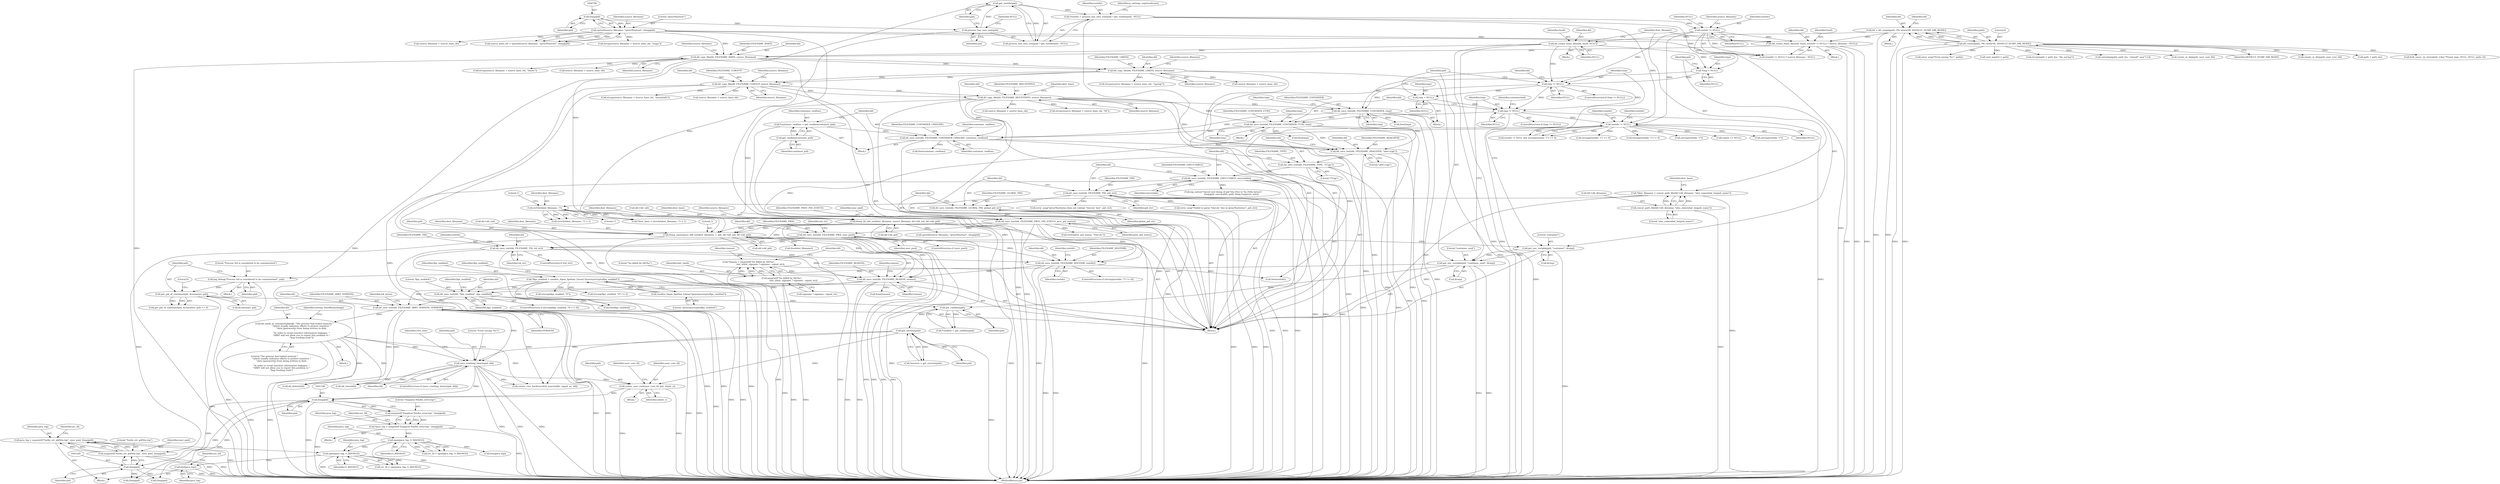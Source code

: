 digraph "0_abrt_3c1b60cfa62d39e5fff5a53a5bc53dae189e740e@API" {
"1001227" [label="(Call,free(java_log))"];
"1001224" [label="(Call,open(java_log, O_RDONLY))"];
"1001214" [label="(Call,java_log = xasprintf(\"%s/hs_err_pid%lu.log\", user_pwd, (long)pid))"];
"1001216" [label="(Call,xasprintf(\"%s/hs_err_pid%lu.log\", user_pwd, (long)pid))"];
"1001010" [label="(Call,dd_save_text(dd, FILENAME_PWD, user_pwd))"];
"1001004" [label="(Call,dd_save_text(dd, FILENAME_PROC_PID_STATUS, proc_pid_status))"];
"1001000" [label="(Call,dd_save_text(dd, FILENAME_GLOBAL_PID, global_pid_str))"];
"1000996" [label="(Call,dd_save_text(dd, FILENAME_PID, pid_str))"];
"1000992" [label="(Call,dd_save_text(dd, FILENAME_EXECUTABLE, executable))"];
"1000988" [label="(Call,dd_save_text(dd, FILENAME_TYPE, \"CCpp\"))"];
"1000984" [label="(Call,dd_save_text(dd, FILENAME_ANALYZER, \"abrt-ccpp\"))"];
"1000871" [label="(Call,dd_copy_file(dd, FILENAME_MOUNTINFO, source_filename))"];
"1000862" [label="(Call,dd_copy_file(dd, FILENAME_CGROUP, source_filename))"];
"1000853" [label="(Call,dd_copy_file(dd, FILENAME_LIMITS, source_filename))"];
"1000844" [label="(Call,dd_copy_file(dd, FILENAME_MAPS, source_filename))"];
"1000819" [label="(Call,dd_create_basic_files(dd, fsuid, NULL))"];
"1000773" [label="(Call,dd = dd_create(path, /*fs owner*/0, DEFAULT_DUMP_DIR_MODE))"];
"1000775" [label="(Call,dd_create(path, /*fs owner*/0, DEFAULT_DUMP_DIR_MODE))"];
"1000808" [label="(Call,dd_create_basic_files(dd, fsuid, (rootdir != NULL) ? source_filename : NULL))"];
"1000786" [label="(Call,sprintf(source_filename, \"/proc/%lu/root\", (long)pid))"];
"1000789" [label="(Call,(long)pid)"];
"1000812" [label="(Call,rootdir != NULL)"];
"1000797" [label="(Call,*rootdir = process_has_own_root(pid) ? get_rootdir(pid) : NULL)"];
"1000802" [label="(Call,get_rootdir(pid))"];
"1000800" [label="(Call,process_has_own_root(pid))"];
"1000978" [label="(Call,dd_save_text(dd, FILENAME_CONTAINER_CMDLINE, container_cmdline))"];
"1000940" [label="(Call,dd_save_text(dd, FILENAME_CONTAINER_UUID, tmp))"];
"1000921" [label="(Call,dd_save_text(dd, FILENAME_CONTAINER, tmp))"];
"1000917" [label="(Call,tmp != NULL)"];
"1000908" [label="(Call,*tmp = NULL)"];
"1000936" [label="(Call,tmp != NULL)"];
"1000927" [label="(Call,tmp = NULL)"];
"1000974" [label="(Call,*container_cmdline = get_cmdline(container_pid))"];
"1000976" [label="(Call,get_cmdline(container_pid))"];
"1001219" [label="(Call,(long)pid)"];
"1001198" [label="(Call,(long)pid)"];
"1001061" [label="(Call,get_environ(pid))"];
"1001054" [label="(Call,get_cmdline(pid))"];
"1000967" [label="(Call,get_pid_of_container(pid, &container_pid))"];
"1000961" [label="(Call,log_debug(\"Process %d is considered to be containerized\", pid))"];
"1000930" [label="(Call,get_env_variable(pid, \"container_uuid\", &tmp))"];
"1000911" [label="(Call,get_env_variable(pid, \"container\", &tmp))"];
"1000895" [label="(Call,dump_namespace_diff_ext(dest_filename, 1, pid, dd->dd_uid, dd->dd_gid))"];
"1000883" [label="(Call,dump_fd_info_ext(dest_filename, source_filename, dd->dd_uid, dd->dd_gid))"];
"1000835" [label="(Call,strrchr(dest_filename, '/'))"];
"1000824" [label="(Call,*dest_filename = concat_path_file(dd->dd_dirname, \"also_somewhat_longish_name\"))"];
"1000826" [label="(Call,concat_path_file(dd->dd_dirname, \"also_somewhat_longish_name\"))"];
"1001184" [label="(Call,create_user_core(user_core_fd, pid, ulimit_c))"];
"1001130" [label="(Call,save_crashing_binary(pid, dd))"];
"1001123" [label="(Call,dd_mark_as_notreportable(dd, \"The process had locked memory \"\n                    \"which usually indicates efforts to protect sensitive \"\n                    \"data (passwords) from being written to disk.\n\"\n                    \"In order to avoid sensitive information leakages, \"\n                    \"ABRT will not allow you to report this problem to \"\n                    \"bug tracking tools\"))"];
"1001085" [label="(Call,dd_save_text(dd, FILENAME_ABRT_VERSION, VERSION))"];
"1001079" [label="(Call,dd_save_text(dd, \"fips_enabled\", fips_enabled))"];
"1001045" [label="(Call,dd_save_text(dd, FILENAME_REASON, reason))"];
"1001029" [label="(Call,dd_save_text(dd, FILENAME_ROOTDIR, rootdir))"];
"1001016" [label="(Call,dd_save_text(dd, FILENAME_TID, tid_str))"];
"1000950" [label="(Call,rootdir != NULL)"];
"1001036" [label="(Call,*reason = xasprintf(\"%s killed by SIG%s\",\n                                 last_slash, signame ? signame : signal_str))"];
"1001038" [label="(Call,xasprintf(\"%s killed by SIG%s\",\n                                 last_slash, signame ? signame : signal_str))"];
"1001066" [label="(Call,*fips_enabled = xmalloc_fopen_fgetline_fclose(\"/proc/sys/crypto/fips_enabled\"))"];
"1001068" [label="(Call,xmalloc_fopen_fgetline_fclose(\"/proc/sys/crypto/fips_enabled\"))"];
"1001204" [label="(Call,open(java_log, O_RDONLY))"];
"1001194" [label="(Call,*java_log = xasprintf(\"/tmp/jvm-%lu/hs_error.log\", (long)pid))"];
"1001196" [label="(Call,xasprintf(\"/tmp/jvm-%lu/hs_error.log\", (long)pid))"];
"1000830" [label="(Literal,\"also_somewhat_longish_name\")"];
"1000923" [label="(Identifier,FILENAME_CONTAINER)"];
"1000773" [label="(Call,dd = dd_create(path, /*fs owner*/0, DEFAULT_DUMP_DIR_MODE))"];
"1000799" [label="(Call,process_has_own_root(pid) ? get_rootdir(pid) : NULL)"];
"1000913" [label="(Literal,\"container\")"];
"1000858" [label="(Call,source_filename + source_base_ofs)"];
"1000941" [label="(Identifier,dd)"];
"1001033" [label="(Call,free(rootdir))"];
"1000856" [label="(Identifier,source_filename)"];
"1001067" [label="(Identifier,fips_enabled)"];
"1001036" [label="(Call,*reason = xasprintf(\"%s killed by SIG%s\",\n                                 last_slash, signame ? signame : signal_str))"];
"1001197" [label="(Literal,\"/tmp/jvm-%lu/hs_error.log\")"];
"1000897" [label="(Literal,1)"];
"1001088" [label="(Identifier,VERSION)"];
"1001204" [label="(Call,open(java_log, O_RDONLY))"];
"1000976" [label="(Call,get_cmdline(container_pid))"];
"1001085" [label="(Call,dd_save_text(dd, FILENAME_ABRT_VERSION, VERSION))"];
"1001017" [label="(Identifier,dd)"];
"1000943" [label="(Identifier,tmp)"];
"1000837" [label="(Literal,'/')"];
"1000939" [label="(Block,)"];
"1000836" [label="(Identifier,dest_filename)"];
"1001123" [label="(Call,dd_mark_as_notreportable(dd, \"The process had locked memory \"\n                    \"which usually indicates efforts to protect sensitive \"\n                    \"data (passwords) from being written to disk.\n\"\n                    \"In order to avoid sensitive information leakages, \"\n                    \"ABRT will not allow you to report this problem to \"\n                    \"bug tracking tools\"))"];
"1000987" [label="(Literal,\"abrt-ccpp\")"];
"1000972" [label="(Block,)"];
"1001203" [label="(Identifier,src_fd)"];
"1001226" [label="(Identifier,O_RDONLY)"];
"1000984" [label="(Call,dd_save_text(dd, FILENAME_ANALYZER, \"abrt-ccpp\"))"];
"1000895" [label="(Call,dump_namespace_diff_ext(dest_filename, 1, pid, dd->dd_uid, dd->dd_gid))"];
"1000975" [label="(Identifier,container_cmdline)"];
"1000911" [label="(Call,get_env_variable(pid, \"container\", &tmp))"];
"1000999" [label="(Identifier,pid_str)"];
"1000986" [label="(Identifier,FILENAME_ANALYZER)"];
"1000979" [label="(Identifier,dd)"];
"1000889" [label="(Call,dd->dd_gid)"];
"1000873" [label="(Identifier,FILENAME_MOUNTINFO)"];
"1001083" [label="(Call,free(fips_enabled))"];
"1001231" [label="(Identifier,src_fd)"];
"1000814" [label="(Identifier,NULL)"];
"1001075" [label="(Call,strcmp(fips_enabled, \"0\"))"];
"1001192" [label="(Block,)"];
"1000916" [label="(ControlStructure,if (tmp != NULL))"];
"1000797" [label="(Call,*rootdir = process_has_own_root(pid) ? get_rootdir(pid) : NULL)"];
"1001223" [label="(Identifier,src_fd)"];
"1001011" [label="(Identifier,dd)"];
"1000992" [label="(Call,dd_save_text(dd, FILENAME_EXECUTABLE, executable))"];
"1000786" [label="(Call,sprintf(source_filename, \"/proc/%lu/root\", (long)pid))"];
"1000776" [label="(Identifier,path)"];
"1000898" [label="(Identifier,pid)"];
"1000931" [label="(Identifier,pid)"];
"1001129" [label="(ControlStructure,if (save_crashing_binary(pid, dd)))"];
"1001068" [label="(Call,xmalloc_fopen_fgetline_fclose(\"/proc/sys/crypto/fips_enabled\"))"];
"1000777" [label="(Literal,0)"];
"1000906" [label="(Identifier,dest_filename)"];
"1001426" [label="(Call,dd_delete(dd))"];
"1001049" [label="(Call,free(reason))"];
"1000820" [label="(Identifier,dd)"];
"1000840" [label="(Call,source_filename + source_base_ofs)"];
"1001187" [label="(Identifier,ulimit_c)"];
"1001117" [label="(Call,error_msg(\"Failed to parse 'VmLck:' line in /proc/%s/status\", pid_str))"];
"1000787" [label="(Identifier,source_filename)"];
"1000936" [label="(Call,tmp != NULL)"];
"1001045" [label="(Call,dd_save_text(dd, FILENAME_REASON, reason))"];
"1001350" [label="(Call,xstrndup(path, path_len - (sizeof(\".new\")-1)))"];
"1000948" [label="(Identifier,containerized)"];
"1001189" [label="(Identifier,user_core_fd)"];
"1000893" [label="(Identifier,dest_base)"];
"1001087" [label="(Identifier,FILENAME_ABRT_VERSION)"];
"1000955" [label="(Identifier,rootdir)"];
"1000966" [label="(Call,get_pid_of_container(pid, &container_pid) == 0)"];
"1001012" [label="(Identifier,FILENAME_PWD)"];
"1000855" [label="(Identifier,FILENAME_LIMITS)"];
"1000791" [label="(Identifier,pid)"];
"1000883" [label="(Call,dump_fd_info_ext(dest_filename, source_filename, dd->dd_uid, dd->dd_gid))"];
"1000912" [label="(Identifier,pid)"];
"1000982" [label="(Call,free(container_cmdline))"];
"1001125" [label="(Literal,\"The process had locked memory \"\n                    \"which usually indicates efforts to protect sensitive \"\n                    \"data (passwords) from being written to disk.\n\"\n                    \"In order to avoid sensitive information leakages, \"\n                    \"ABRT will not allow you to report this problem to \"\n                    \"bug tracking tools\")"];
"1001445" [label="(MethodReturn,int)"];
"1000788" [label="(Literal,\"/proc/%lu/root\")"];
"1001010" [label="(Call,dd_save_text(dd, FILENAME_PWD, user_pwd))"];
"1001037" [label="(Identifier,reason)"];
"1001079" [label="(Call,dd_save_text(dd, \"fips_enabled\", fips_enabled))"];
"1001195" [label="(Identifier,java_log)"];
"1001006" [label="(Identifier,FILENAME_PROC_PID_STATUS)"];
"1000803" [label="(Identifier,pid)"];
"1001081" [label="(Literal,\"fips_enabled\")"];
"1000902" [label="(Call,dd->dd_gid)"];
"1000925" [label="(Call,free(tmp))"];
"1000781" [label="(Block,)"];
"1000801" [label="(Identifier,pid)"];
"1001019" [label="(Identifier,tid_str)"];
"1000784" [label="(Call,source_base_ofs = sprintf(source_filename, \"/proc/%lu/root\", (long)pid))"];
"1001299" [label="(Call,(long)pid)"];
"1001066" [label="(Call,*fips_enabled = xmalloc_fopen_fgetline_fclose(\"/proc/sys/crypto/fips_enabled\"))"];
"1000983" [label="(Identifier,container_cmdline)"];
"1000864" [label="(Identifier,FILENAME_CGROUP)"];
"1001200" [label="(Identifier,pid)"];
"1000813" [label="(Identifier,rootdir)"];
"1001225" [label="(Identifier,java_log)"];
"1001216" [label="(Call,xasprintf(\"%s/hs_err_pid%lu.log\", user_pwd, (long)pid))"];
"1001004" [label="(Call,dd_save_text(dd, FILENAME_PROC_PID_STATUS, proc_pid_status))"];
"1001015" [label="(Identifier,tid_str)"];
"1000879" [label="(Call,source_filename + source_base_ofs)"];
"1001032" [label="(Identifier,rootdir)"];
"1000960" [label="(Block,)"];
"1000981" [label="(Identifier,container_cmdline)"];
"1001215" [label="(Identifier,java_log)"];
"1000847" [label="(Identifier,source_filename)"];
"1000928" [label="(Identifier,tmp)"];
"1001018" [label="(Identifier,FILENAME_TID)"];
"1000952" [label="(Identifier,NULL)"];
"1000949" [label="(Call,rootdir != NULL && strcmp(rootdir, \"/\") == 0)"];
"1001055" [label="(Identifier,pid)"];
"1001016" [label="(Call,dd_save_text(dd, FILENAME_TID, tid_str))"];
"1000867" [label="(Call,source_filename + source_base_ofs)"];
"1000969" [label="(Call,&container_pid)"];
"1000827" [label="(Call,dd->dd_dirname)"];
"1001031" [label="(Identifier,FILENAME_ROOTDIR)"];
"1000989" [label="(Identifier,dd)"];
"1001148" [label="(Call,create_or_die(path, user_core_fd))"];
"1001207" [label="(Call,free(java_log))"];
"1000818" [label="(Block,)"];
"1001030" [label="(Identifier,dd)"];
"1000807" [label="(Block,)"];
"1001040" [label="(Identifier,last_slash)"];
"1001131" [label="(Identifier,pid)"];
"1000778" [label="(Identifier,DEFAULT_DUMP_DIR_MODE)"];
"1000961" [label="(Call,log_debug(\"Process %d is considered to be containerized\", pid))"];
"1001008" [label="(ControlStructure,if (user_pwd))"];
"1000808" [label="(Call,dd_create_basic_files(dd, fsuid, (rootdir != NULL) ? source_filename : NULL))"];
"1001071" [label="(Identifier,fips_enabled)"];
"1000995" [label="(Identifier,executable)"];
"1001274" [label="(Call,create_core_backtrace(tid, executable, signal_no, dd))"];
"1000839" [label="(Call,strcpy(source_filename + source_base_ofs, \"maps\"))"];
"1001221" [label="(Identifier,pid)"];
"1001296" [label="(Call,sprintf(source_filename, \"/proc/%lu/root\", (long)pid))"];
"1001050" [label="(Identifier,reason)"];
"1000963" [label="(Identifier,pid)"];
"1001034" [label="(Identifier,rootdir)"];
"1000868" [label="(Identifier,source_filename)"];
"1000812" [label="(Call,rootdir != NULL)"];
"1000991" [label="(Literal,\"CCpp\")"];
"1000942" [label="(Identifier,FILENAME_CONTAINER_UUID)"];
"1000850" [label="(Identifier,source_filename)"];
"1001038" [label="(Call,xasprintf(\"%s killed by SIG%s\",\n                                 last_slash, signame ? signame : signal_str))"];
"1001130" [label="(Call,save_crashing_binary(pid, dd))"];
"1001135" [label="(Literal,\"Error saving '%s'\")"];
"1000899" [label="(Call,dd->dd_uid)"];
"1001091" [label="(Identifier,lck_bytes)"];
"1000774" [label="(Identifier,dd)"];
"1001214" [label="(Call,java_log = xasprintf(\"%s/hs_err_pid%lu.log\", user_pwd, (long)pid))"];
"1001218" [label="(Identifier,user_pwd)"];
"1001041" [label="(Call,signame ? signame : signal_str)"];
"1000834" [label="(Call,strrchr(dest_filename, '/') + 1)"];
"1000826" [label="(Call,concat_path_file(dd->dd_dirname, \"also_somewhat_longish_name\"))"];
"1000865" [label="(Identifier,source_filename)"];
"1000962" [label="(Literal,\"Process %d is considered to be containerized\")"];
"1001082" [label="(Identifier,fips_enabled)"];
"1001224" [label="(Call,open(java_log, O_RDONLY))"];
"1000978" [label="(Call,dd_save_text(dd, FILENAME_CONTAINER_CMDLINE, container_cmdline))"];
"1001039" [label="(Literal,\"%s killed by SIG%s\")"];
"1000918" [label="(Identifier,tmp)"];
"1001003" [label="(Identifier,global_pid_str)"];
"1001196" [label="(Call,xasprintf(\"/tmp/jvm-%lu/hs_error.log\", (long)pid))"];
"1000953" [label="(Call,strcmp(rootdir, \"/\") == 0)"];
"1000985" [label="(Identifier,dd)"];
"1000885" [label="(Identifier,source_filename)"];
"1001052" [label="(Call,*cmdline = get_cmdline(pid))"];
"1000816" [label="(Identifier,NULL)"];
"1000905" [label="(Call,free(dest_filename))"];
"1000968" [label="(Identifier,pid)"];
"1000835" [label="(Call,strrchr(dest_filename, '/'))"];
"1000944" [label="(Call,free(tmp))"];
"1001084" [label="(Identifier,fips_enabled)"];
"1000876" [label="(Identifier,dest_base)"];
"1000815" [label="(Identifier,source_filename)"];
"1000967" [label="(Call,get_pid_of_container(pid, &container_pid))"];
"1001242" [label="(Call,create_or_die(path, user_core_fd))"];
"1000974" [label="(Call,*container_cmdline = get_cmdline(container_pid))"];
"1001184" [label="(Call,create_user_core(user_core_fd, pid, ulimit_c))"];
"1000935" [label="(ControlStructure,if (tmp != NULL))"];
"1001061" [label="(Call,get_environ(pid))"];
"1000988" [label="(Call,dd_save_text(dd, FILENAME_TYPE, \"CCpp\"))"];
"1000824" [label="(Call,*dest_filename = concat_path_file(dd->dd_dirname, \"also_somewhat_longish_name\"))"];
"1000951" [label="(Identifier,rootdir)"];
"1001127" [label="(Identifier,setting_SaveBinaryImage)"];
"1000938" [label="(Identifier,NULL)"];
"1001009" [label="(Identifier,user_pwd)"];
"1001059" [label="(Call,*environ = get_environ(pid))"];
"1001048" [label="(Identifier,reason)"];
"1001194" [label="(Call,*java_log = xasprintf(\"/tmp/jvm-%lu/hs_error.log\", (long)pid))"];
"1000809" [label="(Identifier,dd)"];
"1000804" [label="(Identifier,NULL)"];
"1000802" [label="(Call,get_rootdir(pid))"];
"1001096" [label="(Call,strstr(proc_pid_status, \"VmLck:\"))"];
"1000930" [label="(Call,get_env_variable(pid, \"container_uuid\", &tmp))"];
"1000150" [label="(Block,)"];
"1001213" [label="(Block,)"];
"1001000" [label="(Call,dd_save_text(dd, FILENAME_GLOBAL_PID, global_pid_str))"];
"1000832" [label="(Call,*dest_base = strrchr(dest_filename, '/') + 1)"];
"1001014" [label="(ControlStructure,if (tid_str))"];
"1000937" [label="(Identifier,tmp)"];
"1001222" [label="(Call,src_fd = open(java_log, O_RDONLY))"];
"1000853" [label="(Call,dd_copy_file(dd, FILENAME_LIMITS, source_filename))"];
"1000854" [label="(Identifier,dd)"];
"1001183" [label="(Block,)"];
"1001185" [label="(Identifier,user_core_fd)"];
"1001279" [label="(Call,dd_close(dd))"];
"1000929" [label="(Identifier,NULL)"];
"1001001" [label="(Identifier,dd)"];
"1000822" [label="(Identifier,NULL)"];
"1000848" [label="(Call,strcpy(source_filename + source_base_ofs, \"limits\"))"];
"1000977" [label="(Identifier,container_pid)"];
"1001235" [label="(Call,path + path_len)"];
"1000833" [label="(Identifier,dest_base)"];
"1001024" [label="(Call,strcmp(rootdir, \"/\") != 0)"];
"1001023" [label="(ControlStructure,if (strcmp(rootdir, \"/\") != 0))"];
"1001332" [label="(Call,fork_execv_on_steroids(0, (char **)cmd_args, NULL, NULL, path, 0))"];
"1001134" [label="(Call,error_msg(\"Error saving '%s'\", path))"];
"1001046" [label="(Identifier,dd)"];
"1000846" [label="(Identifier,FILENAME_MAPS)"];
"1001047" [label="(Identifier,FILENAME_REASON)"];
"1000914" [label="(Call,&tmp)"];
"1000884" [label="(Identifier,dest_filename)"];
"1000862" [label="(Call,dd_copy_file(dd, FILENAME_CGROUP, source_filename))"];
"1001021" [label="(Identifier,rootdir)"];
"1001074" [label="(Call,strcmp(fips_enabled, \"0\") != 0)"];
"1000994" [label="(Identifier,FILENAME_EXECUTABLE)"];
"1000821" [label="(Identifier,fsuid)"];
"1001228" [label="(Identifier,java_log)"];
"1000859" [label="(Identifier,source_filename)"];
"1001140" [label="(Identifier,core_size)"];
"1000886" [label="(Call,dd->dd_uid)"];
"1000866" [label="(Call,strcpy(source_filename + source_base_ofs, \"mountinfo\"))"];
"1001227" [label="(Call,free(java_log))"];
"1000872" [label="(Identifier,dd)"];
"1001375" [label="(Call,(long)pid)"];
"1001073" [label="(ControlStructure,if (strcmp(fips_enabled, \"0\") != 0))"];
"1000924" [label="(Identifier,tmp)"];
"1000926" [label="(Identifier,tmp)"];
"1000933" [label="(Call,&tmp)"];
"1000849" [label="(Call,source_filename + source_base_ofs)"];
"1001219" [label="(Call,(long)pid)"];
"1001217" [label="(Literal,\"%s/hs_err_pid%lu.log\")"];
"1000871" [label="(Call,dd_copy_file(dd, FILENAME_MOUNTINFO, source_filename))"];
"1000878" [label="(Call,strcpy(source_filename + source_base_ofs, \"fd\"))"];
"1000945" [label="(Identifier,tmp)"];
"1001013" [label="(Identifier,user_pwd)"];
"1000789" [label="(Call,(long)pid)"];
"1000863" [label="(Identifier,dd)"];
"1001206" [label="(Identifier,O_RDONLY)"];
"1001007" [label="(Identifier,proc_pid_status)"];
"1001025" [label="(Call,strcmp(rootdir, \"/\"))"];
"1001132" [label="(Identifier,dd)"];
"1000874" [label="(Identifier,source_filename)"];
"1000919" [label="(Identifier,NULL)"];
"1000921" [label="(Call,dd_save_text(dd, FILENAME_CONTAINER, tmp))"];
"1000811" [label="(Call,(rootdir != NULL) ? source_filename : NULL)"];
"1000845" [label="(Identifier,dd)"];
"1000910" [label="(Identifier,NULL)"];
"1000800" [label="(Call,process_has_own_root(pid))"];
"1001186" [label="(Identifier,pid)"];
"1001080" [label="(Identifier,dd)"];
"1000838" [label="(Literal,1)"];
"1001005" [label="(Identifier,dd)"];
"1001100" [label="(Call,vmlck == NULL)"];
"1001122" [label="(Block,)"];
"1001202" [label="(Call,src_fd = open(java_log, O_RDONLY))"];
"1001198" [label="(Call,(long)pid)"];
"1000940" [label="(Call,dd_save_text(dd, FILENAME_CONTAINER_UUID, tmp))"];
"1000780" [label="(Identifier,dd)"];
"1000810" [label="(Identifier,fsuid)"];
"1000798" [label="(Identifier,rootdir)"];
"1000980" [label="(Identifier,FILENAME_CONTAINER_CMDLINE)"];
"1000917" [label="(Call,tmp != NULL)"];
"1000998" [label="(Identifier,FILENAME_PID)"];
"1000806" [label="(Identifier,g_settings_explorechroots)"];
"1000819" [label="(Call,dd_create_basic_files(dd, fsuid, NULL))"];
"1000971" [label="(Literal,0)"];
"1000996" [label="(Call,dd_save_text(dd, FILENAME_PID, pid_str))"];
"1000775" [label="(Call,dd_create(path, /*fs owner*/0, DEFAULT_DUMP_DIR_MODE))"];
"1000844" [label="(Call,dd_copy_file(dd, FILENAME_MAPS, source_filename))"];
"1000908" [label="(Call,*tmp = NULL)"];
"1000920" [label="(Block,)"];
"1000993" [label="(Identifier,dd)"];
"1000922" [label="(Identifier,dd)"];
"1001054" [label="(Call,get_cmdline(pid))"];
"1000997" [label="(Identifier,dd)"];
"1001062" [label="(Identifier,pid)"];
"1001002" [label="(Identifier,FILENAME_GLOBAL_PID)"];
"1000990" [label="(Identifier,FILENAME_TYPE)"];
"1000932" [label="(Literal,\"container_uuid\")"];
"1001373" [label="(Call,log_notice(\"Saved core dump of pid %lu (%s) to %s (%llu bytes)\",\n                       (long)pid, executable, path, (long long)core_size))"];
"1000909" [label="(Identifier,tmp)"];
"1000927" [label="(Call,tmp = NULL)"];
"1001103" [label="(Call,error_msg(\"/proc/%s/status does not contain 'VmLck:' line\", pid_str))"];
"1001029" [label="(Call,dd_save_text(dd, FILENAME_ROOTDIR, rootdir))"];
"1001069" [label="(Literal,\"/proc/sys/crypto/fips_enabled\")"];
"1000954" [label="(Call,strcmp(rootdir, \"/\"))"];
"1001124" [label="(Identifier,dd)"];
"1000950" [label="(Call,rootdir != NULL)"];
"1001309" [label="(Call,cmd_args[2] = path)"];
"1000896" [label="(Identifier,dest_filename)"];
"1001205" [label="(Identifier,java_log)"];
"1000857" [label="(Call,strcpy(source_filename + source_base_ofs, \"cgroup\"))"];
"1001234" [label="(Call,strcpy(path + path_len, \"/hs_err.log\"))"];
"1001086" [label="(Identifier,dd)"];
"1000825" [label="(Identifier,dest_filename)"];
"1001227" -> "1001213"  [label="AST: "];
"1001227" -> "1001228"  [label="CFG: "];
"1001228" -> "1001227"  [label="AST: "];
"1001231" -> "1001227"  [label="CFG: "];
"1001227" -> "1001445"  [label="DDG: "];
"1001224" -> "1001227"  [label="DDG: "];
"1001224" -> "1001222"  [label="AST: "];
"1001224" -> "1001226"  [label="CFG: "];
"1001225" -> "1001224"  [label="AST: "];
"1001226" -> "1001224"  [label="AST: "];
"1001222" -> "1001224"  [label="CFG: "];
"1001224" -> "1001445"  [label="DDG: "];
"1001224" -> "1001222"  [label="DDG: "];
"1001224" -> "1001222"  [label="DDG: "];
"1001214" -> "1001224"  [label="DDG: "];
"1001204" -> "1001224"  [label="DDG: "];
"1001214" -> "1001213"  [label="AST: "];
"1001214" -> "1001216"  [label="CFG: "];
"1001215" -> "1001214"  [label="AST: "];
"1001216" -> "1001214"  [label="AST: "];
"1001223" -> "1001214"  [label="CFG: "];
"1001214" -> "1001445"  [label="DDG: "];
"1001216" -> "1001214"  [label="DDG: "];
"1001216" -> "1001214"  [label="DDG: "];
"1001216" -> "1001214"  [label="DDG: "];
"1001216" -> "1001219"  [label="CFG: "];
"1001217" -> "1001216"  [label="AST: "];
"1001218" -> "1001216"  [label="AST: "];
"1001219" -> "1001216"  [label="AST: "];
"1001216" -> "1001445"  [label="DDG: "];
"1001216" -> "1001445"  [label="DDG: "];
"1001010" -> "1001216"  [label="DDG: "];
"1001219" -> "1001216"  [label="DDG: "];
"1001010" -> "1001008"  [label="AST: "];
"1001010" -> "1001013"  [label="CFG: "];
"1001011" -> "1001010"  [label="AST: "];
"1001012" -> "1001010"  [label="AST: "];
"1001013" -> "1001010"  [label="AST: "];
"1001015" -> "1001010"  [label="CFG: "];
"1001010" -> "1001445"  [label="DDG: "];
"1001010" -> "1001445"  [label="DDG: "];
"1001010" -> "1001445"  [label="DDG: "];
"1001004" -> "1001010"  [label="DDG: "];
"1001010" -> "1001016"  [label="DDG: "];
"1001010" -> "1001029"  [label="DDG: "];
"1001010" -> "1001045"  [label="DDG: "];
"1001004" -> "1000781"  [label="AST: "];
"1001004" -> "1001007"  [label="CFG: "];
"1001005" -> "1001004"  [label="AST: "];
"1001006" -> "1001004"  [label="AST: "];
"1001007" -> "1001004"  [label="AST: "];
"1001009" -> "1001004"  [label="CFG: "];
"1001004" -> "1001445"  [label="DDG: "];
"1001004" -> "1001445"  [label="DDG: "];
"1001000" -> "1001004"  [label="DDG: "];
"1001004" -> "1001016"  [label="DDG: "];
"1001004" -> "1001029"  [label="DDG: "];
"1001004" -> "1001045"  [label="DDG: "];
"1001004" -> "1001096"  [label="DDG: "];
"1001000" -> "1000781"  [label="AST: "];
"1001000" -> "1001003"  [label="CFG: "];
"1001001" -> "1001000"  [label="AST: "];
"1001002" -> "1001000"  [label="AST: "];
"1001003" -> "1001000"  [label="AST: "];
"1001005" -> "1001000"  [label="CFG: "];
"1001000" -> "1001445"  [label="DDG: "];
"1001000" -> "1001445"  [label="DDG: "];
"1001000" -> "1001445"  [label="DDG: "];
"1000996" -> "1001000"  [label="DDG: "];
"1000996" -> "1000781"  [label="AST: "];
"1000996" -> "1000999"  [label="CFG: "];
"1000997" -> "1000996"  [label="AST: "];
"1000998" -> "1000996"  [label="AST: "];
"1000999" -> "1000996"  [label="AST: "];
"1001001" -> "1000996"  [label="CFG: "];
"1000996" -> "1001445"  [label="DDG: "];
"1000996" -> "1001445"  [label="DDG: "];
"1000996" -> "1001445"  [label="DDG: "];
"1000992" -> "1000996"  [label="DDG: "];
"1000996" -> "1001103"  [label="DDG: "];
"1000996" -> "1001117"  [label="DDG: "];
"1000992" -> "1000781"  [label="AST: "];
"1000992" -> "1000995"  [label="CFG: "];
"1000993" -> "1000992"  [label="AST: "];
"1000994" -> "1000992"  [label="AST: "];
"1000995" -> "1000992"  [label="AST: "];
"1000997" -> "1000992"  [label="CFG: "];
"1000992" -> "1001445"  [label="DDG: "];
"1000992" -> "1001445"  [label="DDG: "];
"1000992" -> "1001445"  [label="DDG: "];
"1000988" -> "1000992"  [label="DDG: "];
"1000992" -> "1001274"  [label="DDG: "];
"1000992" -> "1001373"  [label="DDG: "];
"1000988" -> "1000781"  [label="AST: "];
"1000988" -> "1000991"  [label="CFG: "];
"1000989" -> "1000988"  [label="AST: "];
"1000990" -> "1000988"  [label="AST: "];
"1000991" -> "1000988"  [label="AST: "];
"1000993" -> "1000988"  [label="CFG: "];
"1000988" -> "1001445"  [label="DDG: "];
"1000988" -> "1001445"  [label="DDG: "];
"1000984" -> "1000988"  [label="DDG: "];
"1000984" -> "1000781"  [label="AST: "];
"1000984" -> "1000987"  [label="CFG: "];
"1000985" -> "1000984"  [label="AST: "];
"1000986" -> "1000984"  [label="AST: "];
"1000987" -> "1000984"  [label="AST: "];
"1000989" -> "1000984"  [label="CFG: "];
"1000984" -> "1001445"  [label="DDG: "];
"1000984" -> "1001445"  [label="DDG: "];
"1000871" -> "1000984"  [label="DDG: "];
"1000978" -> "1000984"  [label="DDG: "];
"1000940" -> "1000984"  [label="DDG: "];
"1000921" -> "1000984"  [label="DDG: "];
"1000871" -> "1000781"  [label="AST: "];
"1000871" -> "1000874"  [label="CFG: "];
"1000872" -> "1000871"  [label="AST: "];
"1000873" -> "1000871"  [label="AST: "];
"1000874" -> "1000871"  [label="AST: "];
"1000876" -> "1000871"  [label="CFG: "];
"1000871" -> "1001445"  [label="DDG: "];
"1000871" -> "1001445"  [label="DDG: "];
"1000862" -> "1000871"  [label="DDG: "];
"1000862" -> "1000871"  [label="DDG: "];
"1000871" -> "1000878"  [label="DDG: "];
"1000871" -> "1000879"  [label="DDG: "];
"1000871" -> "1000883"  [label="DDG: "];
"1000871" -> "1000921"  [label="DDG: "];
"1000871" -> "1000940"  [label="DDG: "];
"1000871" -> "1000978"  [label="DDG: "];
"1000862" -> "1000781"  [label="AST: "];
"1000862" -> "1000865"  [label="CFG: "];
"1000863" -> "1000862"  [label="AST: "];
"1000864" -> "1000862"  [label="AST: "];
"1000865" -> "1000862"  [label="AST: "];
"1000868" -> "1000862"  [label="CFG: "];
"1000862" -> "1001445"  [label="DDG: "];
"1000862" -> "1001445"  [label="DDG: "];
"1000853" -> "1000862"  [label="DDG: "];
"1000853" -> "1000862"  [label="DDG: "];
"1000862" -> "1000866"  [label="DDG: "];
"1000862" -> "1000867"  [label="DDG: "];
"1000853" -> "1000781"  [label="AST: "];
"1000853" -> "1000856"  [label="CFG: "];
"1000854" -> "1000853"  [label="AST: "];
"1000855" -> "1000853"  [label="AST: "];
"1000856" -> "1000853"  [label="AST: "];
"1000859" -> "1000853"  [label="CFG: "];
"1000853" -> "1001445"  [label="DDG: "];
"1000853" -> "1001445"  [label="DDG: "];
"1000844" -> "1000853"  [label="DDG: "];
"1000844" -> "1000853"  [label="DDG: "];
"1000853" -> "1000857"  [label="DDG: "];
"1000853" -> "1000858"  [label="DDG: "];
"1000844" -> "1000781"  [label="AST: "];
"1000844" -> "1000847"  [label="CFG: "];
"1000845" -> "1000844"  [label="AST: "];
"1000846" -> "1000844"  [label="AST: "];
"1000847" -> "1000844"  [label="AST: "];
"1000850" -> "1000844"  [label="CFG: "];
"1000844" -> "1001445"  [label="DDG: "];
"1000844" -> "1001445"  [label="DDG: "];
"1000819" -> "1000844"  [label="DDG: "];
"1000808" -> "1000844"  [label="DDG: "];
"1000786" -> "1000844"  [label="DDG: "];
"1000844" -> "1000848"  [label="DDG: "];
"1000844" -> "1000849"  [label="DDG: "];
"1000819" -> "1000818"  [label="AST: "];
"1000819" -> "1000822"  [label="CFG: "];
"1000820" -> "1000819"  [label="AST: "];
"1000821" -> "1000819"  [label="AST: "];
"1000822" -> "1000819"  [label="AST: "];
"1000825" -> "1000819"  [label="CFG: "];
"1000819" -> "1001445"  [label="DDG: "];
"1000819" -> "1001445"  [label="DDG: "];
"1000773" -> "1000819"  [label="DDG: "];
"1000819" -> "1000908"  [label="DDG: "];
"1000819" -> "1000917"  [label="DDG: "];
"1000773" -> "1000150"  [label="AST: "];
"1000773" -> "1000775"  [label="CFG: "];
"1000774" -> "1000773"  [label="AST: "];
"1000775" -> "1000773"  [label="AST: "];
"1000780" -> "1000773"  [label="CFG: "];
"1000773" -> "1001445"  [label="DDG: "];
"1000773" -> "1001445"  [label="DDG: "];
"1000775" -> "1000773"  [label="DDG: "];
"1000775" -> "1000773"  [label="DDG: "];
"1000775" -> "1000773"  [label="DDG: "];
"1000773" -> "1000808"  [label="DDG: "];
"1000775" -> "1000778"  [label="CFG: "];
"1000776" -> "1000775"  [label="AST: "];
"1000777" -> "1000775"  [label="AST: "];
"1000778" -> "1000775"  [label="AST: "];
"1000775" -> "1001445"  [label="DDG: "];
"1000775" -> "1001445"  [label="DDG: "];
"1000775" -> "1001134"  [label="DDG: "];
"1000775" -> "1001148"  [label="DDG: "];
"1000775" -> "1001234"  [label="DDG: "];
"1000775" -> "1001235"  [label="DDG: "];
"1000775" -> "1001242"  [label="DDG: "];
"1000775" -> "1001309"  [label="DDG: "];
"1000775" -> "1001332"  [label="DDG: "];
"1000775" -> "1001350"  [label="DDG: "];
"1000808" -> "1000807"  [label="AST: "];
"1000808" -> "1000811"  [label="CFG: "];
"1000809" -> "1000808"  [label="AST: "];
"1000810" -> "1000808"  [label="AST: "];
"1000811" -> "1000808"  [label="AST: "];
"1000825" -> "1000808"  [label="CFG: "];
"1000808" -> "1001445"  [label="DDG: "];
"1000808" -> "1001445"  [label="DDG: "];
"1000808" -> "1001445"  [label="DDG: "];
"1000786" -> "1000808"  [label="DDG: "];
"1000812" -> "1000808"  [label="DDG: "];
"1000786" -> "1000784"  [label="AST: "];
"1000786" -> "1000789"  [label="CFG: "];
"1000787" -> "1000786"  [label="AST: "];
"1000788" -> "1000786"  [label="AST: "];
"1000789" -> "1000786"  [label="AST: "];
"1000784" -> "1000786"  [label="CFG: "];
"1000786" -> "1001445"  [label="DDG: "];
"1000786" -> "1000784"  [label="DDG: "];
"1000786" -> "1000784"  [label="DDG: "];
"1000786" -> "1000784"  [label="DDG: "];
"1000789" -> "1000786"  [label="DDG: "];
"1000786" -> "1000811"  [label="DDG: "];
"1000786" -> "1000839"  [label="DDG: "];
"1000786" -> "1000840"  [label="DDG: "];
"1000789" -> "1000791"  [label="CFG: "];
"1000790" -> "1000789"  [label="AST: "];
"1000791" -> "1000789"  [label="AST: "];
"1000789" -> "1000800"  [label="DDG: "];
"1000812" -> "1000811"  [label="AST: "];
"1000812" -> "1000814"  [label="CFG: "];
"1000813" -> "1000812"  [label="AST: "];
"1000814" -> "1000812"  [label="AST: "];
"1000815" -> "1000812"  [label="CFG: "];
"1000816" -> "1000812"  [label="CFG: "];
"1000797" -> "1000812"  [label="DDG: "];
"1000812" -> "1000811"  [label="DDG: "];
"1000812" -> "1000908"  [label="DDG: "];
"1000812" -> "1000917"  [label="DDG: "];
"1000812" -> "1000950"  [label="DDG: "];
"1000797" -> "1000781"  [label="AST: "];
"1000797" -> "1000799"  [label="CFG: "];
"1000798" -> "1000797"  [label="AST: "];
"1000799" -> "1000797"  [label="AST: "];
"1000806" -> "1000797"  [label="CFG: "];
"1000797" -> "1001445"  [label="DDG: "];
"1000802" -> "1000797"  [label="DDG: "];
"1000797" -> "1000950"  [label="DDG: "];
"1000802" -> "1000799"  [label="AST: "];
"1000802" -> "1000803"  [label="CFG: "];
"1000803" -> "1000802"  [label="AST: "];
"1000799" -> "1000802"  [label="CFG: "];
"1000802" -> "1000799"  [label="DDG: "];
"1000800" -> "1000802"  [label="DDG: "];
"1000802" -> "1000895"  [label="DDG: "];
"1000800" -> "1000799"  [label="AST: "];
"1000800" -> "1000801"  [label="CFG: "];
"1000801" -> "1000800"  [label="AST: "];
"1000803" -> "1000800"  [label="CFG: "];
"1000804" -> "1000800"  [label="CFG: "];
"1000800" -> "1000895"  [label="DDG: "];
"1000978" -> "1000972"  [label="AST: "];
"1000978" -> "1000981"  [label="CFG: "];
"1000979" -> "1000978"  [label="AST: "];
"1000980" -> "1000978"  [label="AST: "];
"1000981" -> "1000978"  [label="AST: "];
"1000983" -> "1000978"  [label="CFG: "];
"1000978" -> "1001445"  [label="DDG: "];
"1000978" -> "1001445"  [label="DDG: "];
"1000940" -> "1000978"  [label="DDG: "];
"1000921" -> "1000978"  [label="DDG: "];
"1000974" -> "1000978"  [label="DDG: "];
"1000978" -> "1000982"  [label="DDG: "];
"1000940" -> "1000939"  [label="AST: "];
"1000940" -> "1000943"  [label="CFG: "];
"1000941" -> "1000940"  [label="AST: "];
"1000942" -> "1000940"  [label="AST: "];
"1000943" -> "1000940"  [label="AST: "];
"1000945" -> "1000940"  [label="CFG: "];
"1000940" -> "1001445"  [label="DDG: "];
"1000940" -> "1001445"  [label="DDG: "];
"1000921" -> "1000940"  [label="DDG: "];
"1000936" -> "1000940"  [label="DDG: "];
"1000940" -> "1000944"  [label="DDG: "];
"1000921" -> "1000920"  [label="AST: "];
"1000921" -> "1000924"  [label="CFG: "];
"1000922" -> "1000921"  [label="AST: "];
"1000923" -> "1000921"  [label="AST: "];
"1000924" -> "1000921"  [label="AST: "];
"1000926" -> "1000921"  [label="CFG: "];
"1000921" -> "1001445"  [label="DDG: "];
"1000921" -> "1001445"  [label="DDG: "];
"1000917" -> "1000921"  [label="DDG: "];
"1000921" -> "1000925"  [label="DDG: "];
"1000917" -> "1000916"  [label="AST: "];
"1000917" -> "1000919"  [label="CFG: "];
"1000918" -> "1000917"  [label="AST: "];
"1000919" -> "1000917"  [label="AST: "];
"1000922" -> "1000917"  [label="CFG: "];
"1000931" -> "1000917"  [label="CFG: "];
"1000908" -> "1000917"  [label="DDG: "];
"1000917" -> "1000927"  [label="DDG: "];
"1000917" -> "1000936"  [label="DDG: "];
"1000917" -> "1000936"  [label="DDG: "];
"1000908" -> "1000781"  [label="AST: "];
"1000908" -> "1000910"  [label="CFG: "];
"1000909" -> "1000908"  [label="AST: "];
"1000910" -> "1000908"  [label="AST: "];
"1000912" -> "1000908"  [label="CFG: "];
"1000936" -> "1000935"  [label="AST: "];
"1000936" -> "1000938"  [label="CFG: "];
"1000937" -> "1000936"  [label="AST: "];
"1000938" -> "1000936"  [label="AST: "];
"1000941" -> "1000936"  [label="CFG: "];
"1000948" -> "1000936"  [label="CFG: "];
"1000936" -> "1001445"  [label="DDG: "];
"1000936" -> "1001445"  [label="DDG: "];
"1000927" -> "1000936"  [label="DDG: "];
"1000936" -> "1000950"  [label="DDG: "];
"1000927" -> "1000920"  [label="AST: "];
"1000927" -> "1000929"  [label="CFG: "];
"1000928" -> "1000927"  [label="AST: "];
"1000929" -> "1000927"  [label="AST: "];
"1000931" -> "1000927"  [label="CFG: "];
"1000974" -> "1000972"  [label="AST: "];
"1000974" -> "1000976"  [label="CFG: "];
"1000975" -> "1000974"  [label="AST: "];
"1000976" -> "1000974"  [label="AST: "];
"1000979" -> "1000974"  [label="CFG: "];
"1000974" -> "1001445"  [label="DDG: "];
"1000976" -> "1000974"  [label="DDG: "];
"1000976" -> "1000977"  [label="CFG: "];
"1000977" -> "1000976"  [label="AST: "];
"1000976" -> "1001445"  [label="DDG: "];
"1001219" -> "1001221"  [label="CFG: "];
"1001220" -> "1001219"  [label="AST: "];
"1001221" -> "1001219"  [label="AST: "];
"1001219" -> "1001445"  [label="DDG: "];
"1001198" -> "1001219"  [label="DDG: "];
"1001219" -> "1001299"  [label="DDG: "];
"1001219" -> "1001375"  [label="DDG: "];
"1001198" -> "1001196"  [label="AST: "];
"1001198" -> "1001200"  [label="CFG: "];
"1001199" -> "1001198"  [label="AST: "];
"1001200" -> "1001198"  [label="AST: "];
"1001196" -> "1001198"  [label="CFG: "];
"1001198" -> "1001445"  [label="DDG: "];
"1001198" -> "1001196"  [label="DDG: "];
"1001061" -> "1001198"  [label="DDG: "];
"1001184" -> "1001198"  [label="DDG: "];
"1001130" -> "1001198"  [label="DDG: "];
"1001198" -> "1001299"  [label="DDG: "];
"1001198" -> "1001375"  [label="DDG: "];
"1001061" -> "1001059"  [label="AST: "];
"1001061" -> "1001062"  [label="CFG: "];
"1001062" -> "1001061"  [label="AST: "];
"1001059" -> "1001061"  [label="CFG: "];
"1001061" -> "1001445"  [label="DDG: "];
"1001061" -> "1001059"  [label="DDG: "];
"1001054" -> "1001061"  [label="DDG: "];
"1001061" -> "1001130"  [label="DDG: "];
"1001061" -> "1001184"  [label="DDG: "];
"1001054" -> "1001052"  [label="AST: "];
"1001054" -> "1001055"  [label="CFG: "];
"1001055" -> "1001054"  [label="AST: "];
"1001052" -> "1001054"  [label="CFG: "];
"1001054" -> "1001052"  [label="DDG: "];
"1000967" -> "1001054"  [label="DDG: "];
"1000930" -> "1001054"  [label="DDG: "];
"1000967" -> "1000966"  [label="AST: "];
"1000967" -> "1000969"  [label="CFG: "];
"1000968" -> "1000967"  [label="AST: "];
"1000969" -> "1000967"  [label="AST: "];
"1000971" -> "1000967"  [label="CFG: "];
"1000967" -> "1001445"  [label="DDG: "];
"1000967" -> "1000966"  [label="DDG: "];
"1000967" -> "1000966"  [label="DDG: "];
"1000961" -> "1000967"  [label="DDG: "];
"1000961" -> "1000960"  [label="AST: "];
"1000961" -> "1000963"  [label="CFG: "];
"1000962" -> "1000961"  [label="AST: "];
"1000963" -> "1000961"  [label="AST: "];
"1000968" -> "1000961"  [label="CFG: "];
"1000961" -> "1001445"  [label="DDG: "];
"1000930" -> "1000961"  [label="DDG: "];
"1000930" -> "1000781"  [label="AST: "];
"1000930" -> "1000933"  [label="CFG: "];
"1000931" -> "1000930"  [label="AST: "];
"1000932" -> "1000930"  [label="AST: "];
"1000933" -> "1000930"  [label="AST: "];
"1000937" -> "1000930"  [label="CFG: "];
"1000930" -> "1001445"  [label="DDG: "];
"1000930" -> "1001445"  [label="DDG: "];
"1000911" -> "1000930"  [label="DDG: "];
"1000911" -> "1000930"  [label="DDG: "];
"1000911" -> "1000781"  [label="AST: "];
"1000911" -> "1000914"  [label="CFG: "];
"1000912" -> "1000911"  [label="AST: "];
"1000913" -> "1000911"  [label="AST: "];
"1000914" -> "1000911"  [label="AST: "];
"1000918" -> "1000911"  [label="CFG: "];
"1000911" -> "1001445"  [label="DDG: "];
"1000895" -> "1000911"  [label="DDG: "];
"1000895" -> "1000781"  [label="AST: "];
"1000895" -> "1000902"  [label="CFG: "];
"1000896" -> "1000895"  [label="AST: "];
"1000897" -> "1000895"  [label="AST: "];
"1000898" -> "1000895"  [label="AST: "];
"1000899" -> "1000895"  [label="AST: "];
"1000902" -> "1000895"  [label="AST: "];
"1000906" -> "1000895"  [label="CFG: "];
"1000895" -> "1001445"  [label="DDG: "];
"1000895" -> "1001445"  [label="DDG: "];
"1000895" -> "1001445"  [label="DDG: "];
"1000883" -> "1000895"  [label="DDG: "];
"1000883" -> "1000895"  [label="DDG: "];
"1000883" -> "1000895"  [label="DDG: "];
"1000895" -> "1000905"  [label="DDG: "];
"1000883" -> "1000781"  [label="AST: "];
"1000883" -> "1000889"  [label="CFG: "];
"1000884" -> "1000883"  [label="AST: "];
"1000885" -> "1000883"  [label="AST: "];
"1000886" -> "1000883"  [label="AST: "];
"1000889" -> "1000883"  [label="AST: "];
"1000893" -> "1000883"  [label="CFG: "];
"1000883" -> "1001445"  [label="DDG: "];
"1000883" -> "1001445"  [label="DDG: "];
"1000835" -> "1000883"  [label="DDG: "];
"1000883" -> "1001296"  [label="DDG: "];
"1000835" -> "1000834"  [label="AST: "];
"1000835" -> "1000837"  [label="CFG: "];
"1000836" -> "1000835"  [label="AST: "];
"1000837" -> "1000835"  [label="AST: "];
"1000838" -> "1000835"  [label="CFG: "];
"1000835" -> "1000832"  [label="DDG: "];
"1000835" -> "1000832"  [label="DDG: "];
"1000835" -> "1000834"  [label="DDG: "];
"1000835" -> "1000834"  [label="DDG: "];
"1000824" -> "1000835"  [label="DDG: "];
"1000824" -> "1000781"  [label="AST: "];
"1000824" -> "1000826"  [label="CFG: "];
"1000825" -> "1000824"  [label="AST: "];
"1000826" -> "1000824"  [label="AST: "];
"1000833" -> "1000824"  [label="CFG: "];
"1000824" -> "1001445"  [label="DDG: "];
"1000826" -> "1000824"  [label="DDG: "];
"1000826" -> "1000824"  [label="DDG: "];
"1000826" -> "1000830"  [label="CFG: "];
"1000827" -> "1000826"  [label="AST: "];
"1000830" -> "1000826"  [label="AST: "];
"1000826" -> "1001445"  [label="DDG: "];
"1001184" -> "1001183"  [label="AST: "];
"1001184" -> "1001187"  [label="CFG: "];
"1001185" -> "1001184"  [label="AST: "];
"1001186" -> "1001184"  [label="AST: "];
"1001187" -> "1001184"  [label="AST: "];
"1001189" -> "1001184"  [label="CFG: "];
"1001184" -> "1001445"  [label="DDG: "];
"1001184" -> "1001445"  [label="DDG: "];
"1001130" -> "1001184"  [label="DDG: "];
"1001130" -> "1001129"  [label="AST: "];
"1001130" -> "1001132"  [label="CFG: "];
"1001131" -> "1001130"  [label="AST: "];
"1001132" -> "1001130"  [label="AST: "];
"1001135" -> "1001130"  [label="CFG: "];
"1001140" -> "1001130"  [label="CFG: "];
"1001130" -> "1001445"  [label="DDG: "];
"1001130" -> "1001445"  [label="DDG: "];
"1001130" -> "1001445"  [label="DDG: "];
"1001123" -> "1001130"  [label="DDG: "];
"1001085" -> "1001130"  [label="DDG: "];
"1001130" -> "1001274"  [label="DDG: "];
"1001130" -> "1001279"  [label="DDG: "];
"1001130" -> "1001426"  [label="DDG: "];
"1001123" -> "1001122"  [label="AST: "];
"1001123" -> "1001125"  [label="CFG: "];
"1001124" -> "1001123"  [label="AST: "];
"1001125" -> "1001123"  [label="AST: "];
"1001127" -> "1001123"  [label="CFG: "];
"1001123" -> "1001445"  [label="DDG: "];
"1001123" -> "1001445"  [label="DDG: "];
"1001085" -> "1001123"  [label="DDG: "];
"1001123" -> "1001274"  [label="DDG: "];
"1001123" -> "1001279"  [label="DDG: "];
"1001123" -> "1001426"  [label="DDG: "];
"1001085" -> "1000781"  [label="AST: "];
"1001085" -> "1001088"  [label="CFG: "];
"1001086" -> "1001085"  [label="AST: "];
"1001087" -> "1001085"  [label="AST: "];
"1001088" -> "1001085"  [label="AST: "];
"1001091" -> "1001085"  [label="CFG: "];
"1001085" -> "1001445"  [label="DDG: "];
"1001085" -> "1001445"  [label="DDG: "];
"1001085" -> "1001445"  [label="DDG: "];
"1001085" -> "1001445"  [label="DDG: "];
"1001079" -> "1001085"  [label="DDG: "];
"1001045" -> "1001085"  [label="DDG: "];
"1001085" -> "1001274"  [label="DDG: "];
"1001085" -> "1001279"  [label="DDG: "];
"1001085" -> "1001426"  [label="DDG: "];
"1001079" -> "1001073"  [label="AST: "];
"1001079" -> "1001082"  [label="CFG: "];
"1001080" -> "1001079"  [label="AST: "];
"1001081" -> "1001079"  [label="AST: "];
"1001082" -> "1001079"  [label="AST: "];
"1001084" -> "1001079"  [label="CFG: "];
"1001079" -> "1001445"  [label="DDG: "];
"1001045" -> "1001079"  [label="DDG: "];
"1001066" -> "1001079"  [label="DDG: "];
"1001079" -> "1001083"  [label="DDG: "];
"1001045" -> "1000781"  [label="AST: "];
"1001045" -> "1001048"  [label="CFG: "];
"1001046" -> "1001045"  [label="AST: "];
"1001047" -> "1001045"  [label="AST: "];
"1001048" -> "1001045"  [label="AST: "];
"1001050" -> "1001045"  [label="CFG: "];
"1001045" -> "1001445"  [label="DDG: "];
"1001045" -> "1001445"  [label="DDG: "];
"1001029" -> "1001045"  [label="DDG: "];
"1001016" -> "1001045"  [label="DDG: "];
"1001036" -> "1001045"  [label="DDG: "];
"1001045" -> "1001049"  [label="DDG: "];
"1001029" -> "1001023"  [label="AST: "];
"1001029" -> "1001032"  [label="CFG: "];
"1001030" -> "1001029"  [label="AST: "];
"1001031" -> "1001029"  [label="AST: "];
"1001032" -> "1001029"  [label="AST: "];
"1001034" -> "1001029"  [label="CFG: "];
"1001029" -> "1001445"  [label="DDG: "];
"1001029" -> "1001445"  [label="DDG: "];
"1001016" -> "1001029"  [label="DDG: "];
"1000950" -> "1001029"  [label="DDG: "];
"1001029" -> "1001033"  [label="DDG: "];
"1001016" -> "1001014"  [label="AST: "];
"1001016" -> "1001019"  [label="CFG: "];
"1001017" -> "1001016"  [label="AST: "];
"1001018" -> "1001016"  [label="AST: "];
"1001019" -> "1001016"  [label="AST: "];
"1001021" -> "1001016"  [label="CFG: "];
"1001016" -> "1001445"  [label="DDG: "];
"1001016" -> "1001445"  [label="DDG: "];
"1001016" -> "1001445"  [label="DDG: "];
"1000950" -> "1000949"  [label="AST: "];
"1000950" -> "1000952"  [label="CFG: "];
"1000951" -> "1000950"  [label="AST: "];
"1000952" -> "1000950"  [label="AST: "];
"1000955" -> "1000950"  [label="CFG: "];
"1000949" -> "1000950"  [label="CFG: "];
"1000950" -> "1000949"  [label="DDG: "];
"1000950" -> "1000949"  [label="DDG: "];
"1000950" -> "1000953"  [label="DDG: "];
"1000950" -> "1000954"  [label="DDG: "];
"1000950" -> "1001024"  [label="DDG: "];
"1000950" -> "1001025"  [label="DDG: "];
"1000950" -> "1001033"  [label="DDG: "];
"1000950" -> "1001100"  [label="DDG: "];
"1001036" -> "1000781"  [label="AST: "];
"1001036" -> "1001038"  [label="CFG: "];
"1001037" -> "1001036"  [label="AST: "];
"1001038" -> "1001036"  [label="AST: "];
"1001046" -> "1001036"  [label="CFG: "];
"1001036" -> "1001445"  [label="DDG: "];
"1001038" -> "1001036"  [label="DDG: "];
"1001038" -> "1001036"  [label="DDG: "];
"1001038" -> "1001036"  [label="DDG: "];
"1001038" -> "1001041"  [label="CFG: "];
"1001039" -> "1001038"  [label="AST: "];
"1001040" -> "1001038"  [label="AST: "];
"1001041" -> "1001038"  [label="AST: "];
"1001038" -> "1001445"  [label="DDG: "];
"1001038" -> "1001445"  [label="DDG: "];
"1001066" -> "1000781"  [label="AST: "];
"1001066" -> "1001068"  [label="CFG: "];
"1001067" -> "1001066"  [label="AST: "];
"1001068" -> "1001066"  [label="AST: "];
"1001071" -> "1001066"  [label="CFG: "];
"1001066" -> "1001445"  [label="DDG: "];
"1001066" -> "1001445"  [label="DDG: "];
"1001068" -> "1001066"  [label="DDG: "];
"1001066" -> "1001074"  [label="DDG: "];
"1001066" -> "1001075"  [label="DDG: "];
"1001066" -> "1001083"  [label="DDG: "];
"1001068" -> "1001069"  [label="CFG: "];
"1001069" -> "1001068"  [label="AST: "];
"1001204" -> "1001202"  [label="AST: "];
"1001204" -> "1001206"  [label="CFG: "];
"1001205" -> "1001204"  [label="AST: "];
"1001206" -> "1001204"  [label="AST: "];
"1001202" -> "1001204"  [label="CFG: "];
"1001204" -> "1001445"  [label="DDG: "];
"1001204" -> "1001202"  [label="DDG: "];
"1001204" -> "1001202"  [label="DDG: "];
"1001194" -> "1001204"  [label="DDG: "];
"1001204" -> "1001207"  [label="DDG: "];
"1001194" -> "1001192"  [label="AST: "];
"1001194" -> "1001196"  [label="CFG: "];
"1001195" -> "1001194"  [label="AST: "];
"1001196" -> "1001194"  [label="AST: "];
"1001203" -> "1001194"  [label="CFG: "];
"1001194" -> "1001445"  [label="DDG: "];
"1001196" -> "1001194"  [label="DDG: "];
"1001196" -> "1001194"  [label="DDG: "];
"1001197" -> "1001196"  [label="AST: "];
"1001196" -> "1001445"  [label="DDG: "];
}
